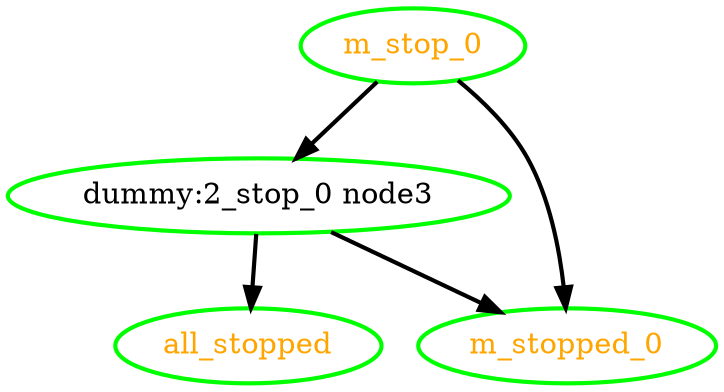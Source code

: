 digraph "g" {
"all_stopped" [ style=bold color="green" fontcolor="orange"]
"dummy:2_stop_0 node3" -> "all_stopped" [ style = bold]
"dummy:2_stop_0 node3" -> "m_stopped_0" [ style = bold]
"dummy:2_stop_0 node3" [ style=bold color="green" fontcolor="black"]
"m_stop_0" -> "dummy:2_stop_0 node3" [ style = bold]
"m_stop_0" -> "m_stopped_0" [ style = bold]
"m_stop_0" [ style=bold color="green" fontcolor="orange"]
"m_stopped_0" [ style=bold color="green" fontcolor="orange"]
}
